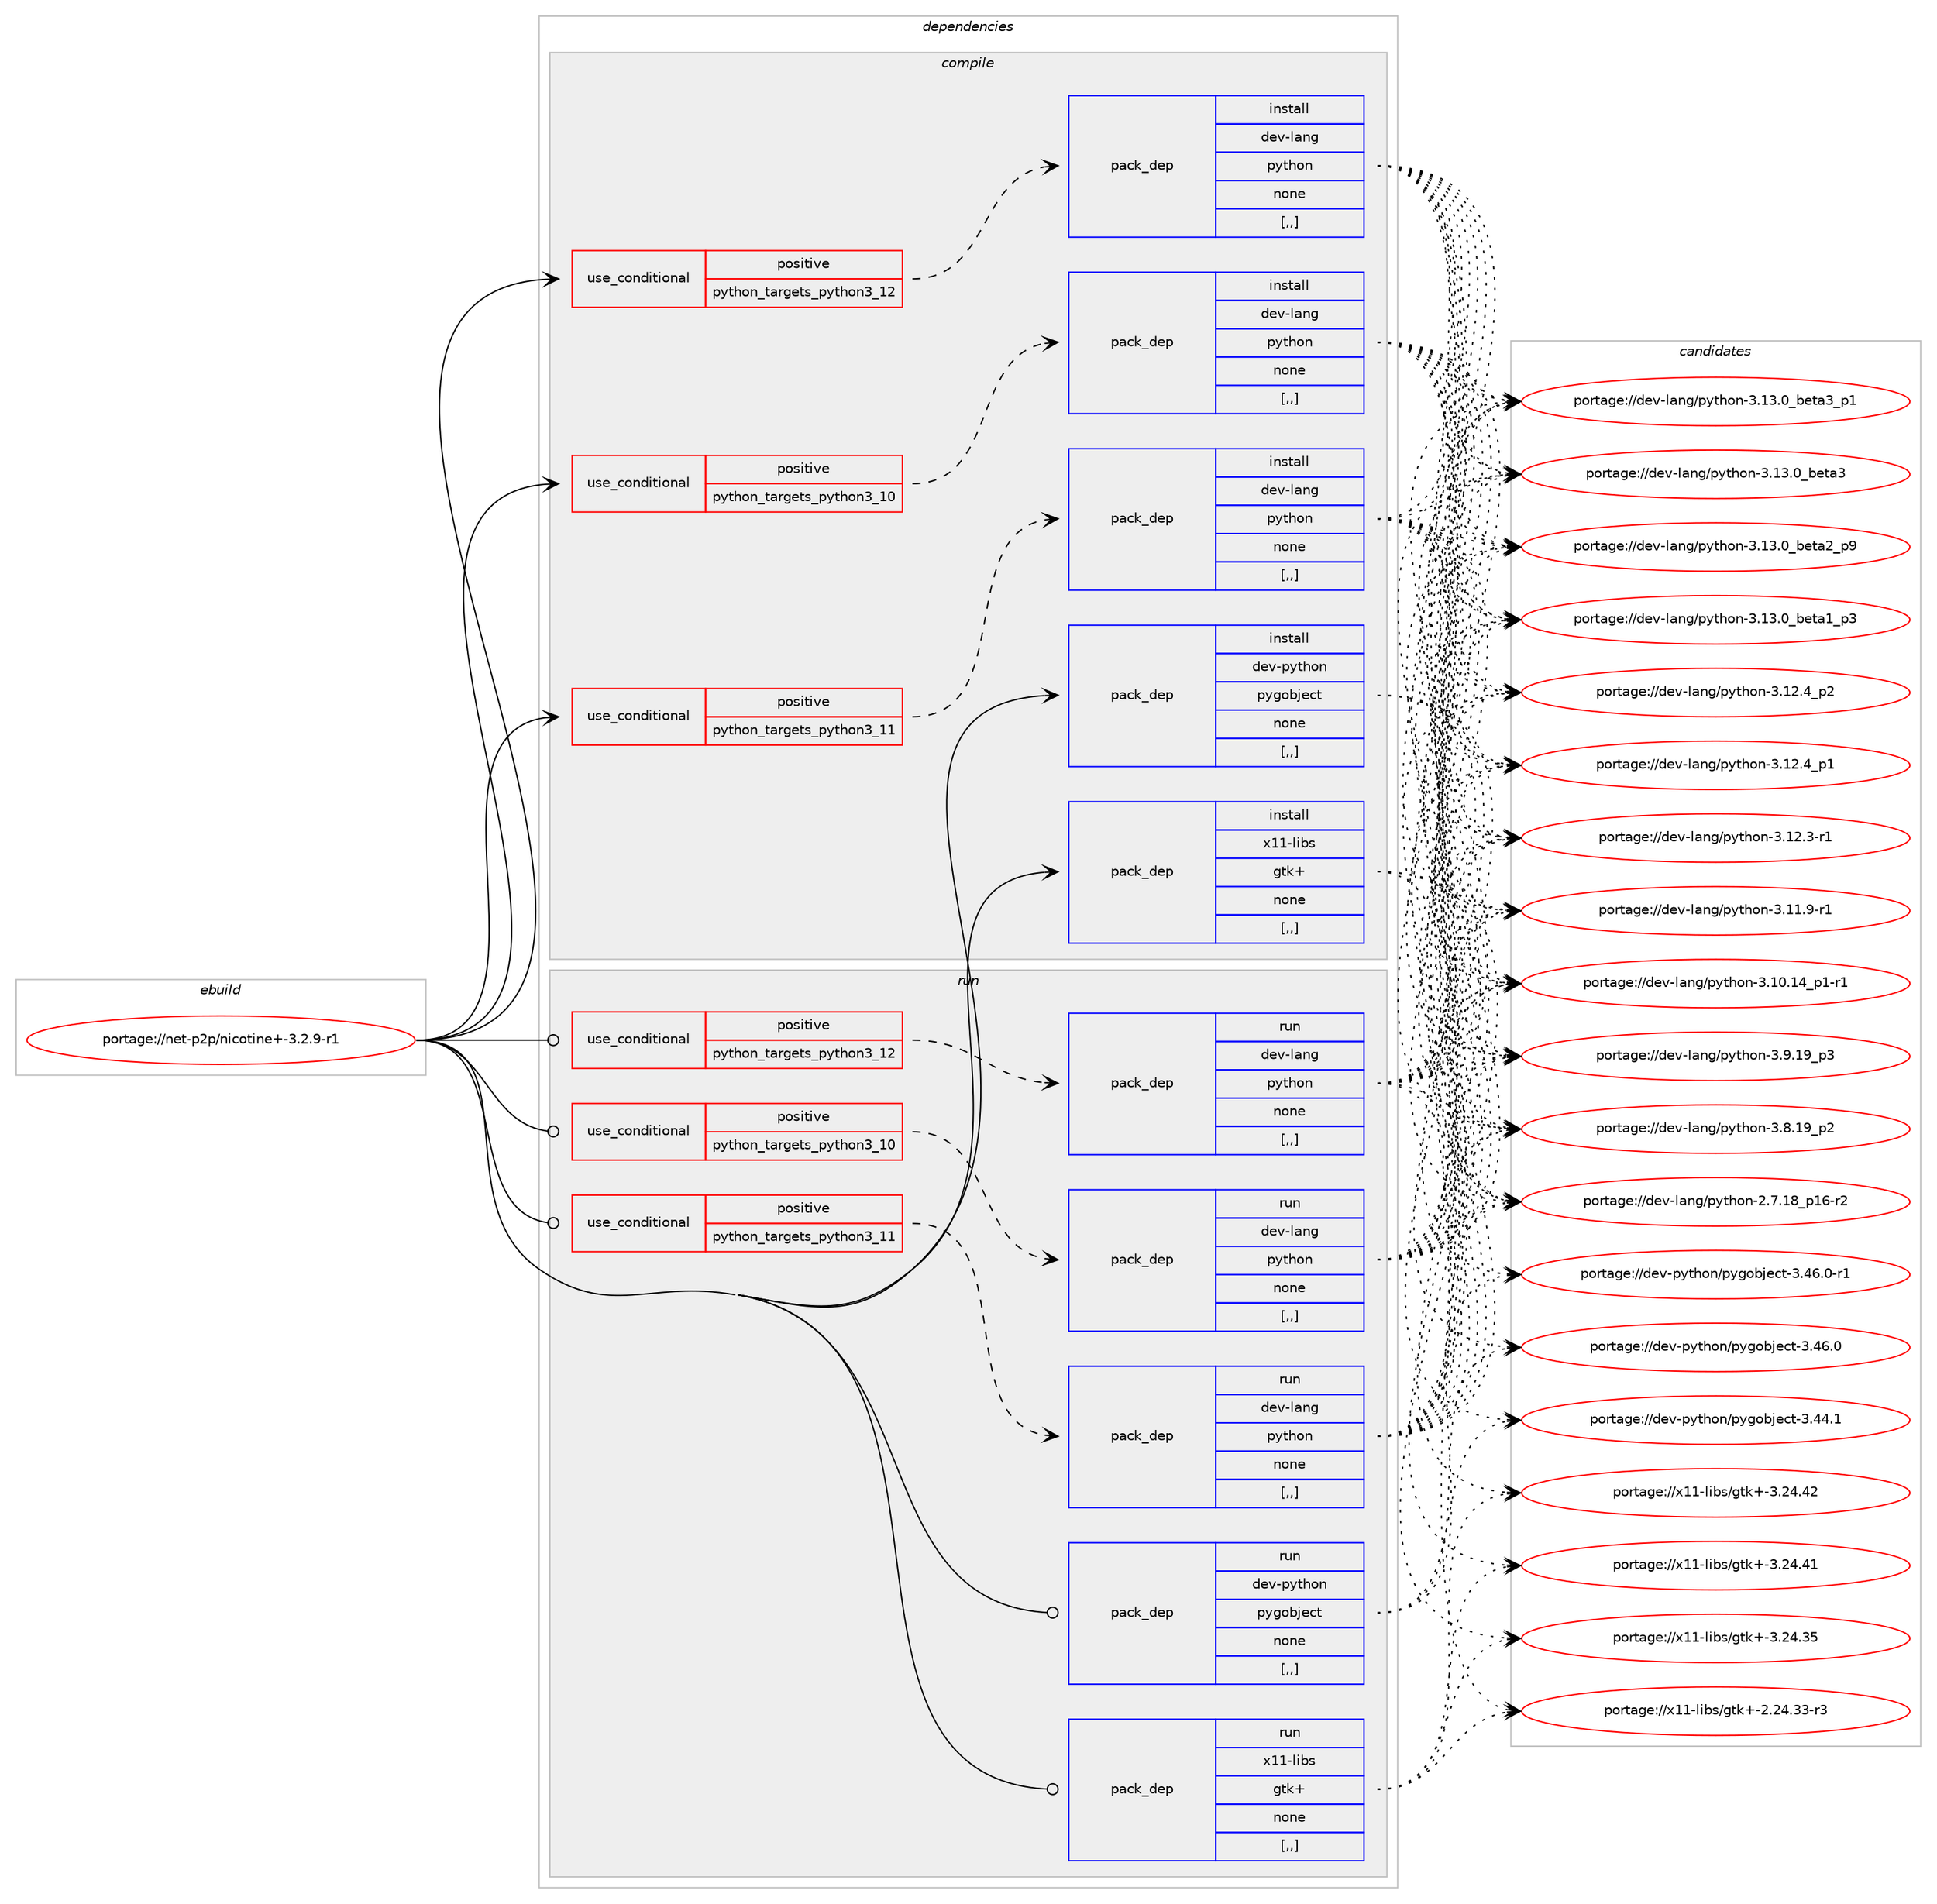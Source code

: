 digraph prolog {

# *************
# Graph options
# *************

newrank=true;
concentrate=true;
compound=true;
graph [rankdir=LR,fontname=Helvetica,fontsize=10,ranksep=1.5];#, ranksep=2.5, nodesep=0.2];
edge  [arrowhead=vee];
node  [fontname=Helvetica,fontsize=10];

# **********
# The ebuild
# **********

subgraph cluster_leftcol {
color=gray;
label=<<i>ebuild</i>>;
id [label="portage://net-p2p/nicotine+-3.2.9-r1", color=red, width=4, href="../net-p2p/nicotine+-3.2.9-r1.svg"];
}

# ****************
# The dependencies
# ****************

subgraph cluster_midcol {
color=gray;
label=<<i>dependencies</i>>;
subgraph cluster_compile {
fillcolor="#eeeeee";
style=filled;
label=<<i>compile</i>>;
subgraph cond100185 {
dependency380014 [label=<<TABLE BORDER="0" CELLBORDER="1" CELLSPACING="0" CELLPADDING="4"><TR><TD ROWSPAN="3" CELLPADDING="10">use_conditional</TD></TR><TR><TD>positive</TD></TR><TR><TD>python_targets_python3_10</TD></TR></TABLE>>, shape=none, color=red];
subgraph pack277068 {
dependency380015 [label=<<TABLE BORDER="0" CELLBORDER="1" CELLSPACING="0" CELLPADDING="4" WIDTH="220"><TR><TD ROWSPAN="6" CELLPADDING="30">pack_dep</TD></TR><TR><TD WIDTH="110">install</TD></TR><TR><TD>dev-lang</TD></TR><TR><TD>python</TD></TR><TR><TD>none</TD></TR><TR><TD>[,,]</TD></TR></TABLE>>, shape=none, color=blue];
}
dependency380014:e -> dependency380015:w [weight=20,style="dashed",arrowhead="vee"];
}
id:e -> dependency380014:w [weight=20,style="solid",arrowhead="vee"];
subgraph cond100186 {
dependency380016 [label=<<TABLE BORDER="0" CELLBORDER="1" CELLSPACING="0" CELLPADDING="4"><TR><TD ROWSPAN="3" CELLPADDING="10">use_conditional</TD></TR><TR><TD>positive</TD></TR><TR><TD>python_targets_python3_11</TD></TR></TABLE>>, shape=none, color=red];
subgraph pack277069 {
dependency380017 [label=<<TABLE BORDER="0" CELLBORDER="1" CELLSPACING="0" CELLPADDING="4" WIDTH="220"><TR><TD ROWSPAN="6" CELLPADDING="30">pack_dep</TD></TR><TR><TD WIDTH="110">install</TD></TR><TR><TD>dev-lang</TD></TR><TR><TD>python</TD></TR><TR><TD>none</TD></TR><TR><TD>[,,]</TD></TR></TABLE>>, shape=none, color=blue];
}
dependency380016:e -> dependency380017:w [weight=20,style="dashed",arrowhead="vee"];
}
id:e -> dependency380016:w [weight=20,style="solid",arrowhead="vee"];
subgraph cond100187 {
dependency380018 [label=<<TABLE BORDER="0" CELLBORDER="1" CELLSPACING="0" CELLPADDING="4"><TR><TD ROWSPAN="3" CELLPADDING="10">use_conditional</TD></TR><TR><TD>positive</TD></TR><TR><TD>python_targets_python3_12</TD></TR></TABLE>>, shape=none, color=red];
subgraph pack277070 {
dependency380019 [label=<<TABLE BORDER="0" CELLBORDER="1" CELLSPACING="0" CELLPADDING="4" WIDTH="220"><TR><TD ROWSPAN="6" CELLPADDING="30">pack_dep</TD></TR><TR><TD WIDTH="110">install</TD></TR><TR><TD>dev-lang</TD></TR><TR><TD>python</TD></TR><TR><TD>none</TD></TR><TR><TD>[,,]</TD></TR></TABLE>>, shape=none, color=blue];
}
dependency380018:e -> dependency380019:w [weight=20,style="dashed",arrowhead="vee"];
}
id:e -> dependency380018:w [weight=20,style="solid",arrowhead="vee"];
subgraph pack277071 {
dependency380020 [label=<<TABLE BORDER="0" CELLBORDER="1" CELLSPACING="0" CELLPADDING="4" WIDTH="220"><TR><TD ROWSPAN="6" CELLPADDING="30">pack_dep</TD></TR><TR><TD WIDTH="110">install</TD></TR><TR><TD>dev-python</TD></TR><TR><TD>pygobject</TD></TR><TR><TD>none</TD></TR><TR><TD>[,,]</TD></TR></TABLE>>, shape=none, color=blue];
}
id:e -> dependency380020:w [weight=20,style="solid",arrowhead="vee"];
subgraph pack277072 {
dependency380021 [label=<<TABLE BORDER="0" CELLBORDER="1" CELLSPACING="0" CELLPADDING="4" WIDTH="220"><TR><TD ROWSPAN="6" CELLPADDING="30">pack_dep</TD></TR><TR><TD WIDTH="110">install</TD></TR><TR><TD>x11-libs</TD></TR><TR><TD>gtk+</TD></TR><TR><TD>none</TD></TR><TR><TD>[,,]</TD></TR></TABLE>>, shape=none, color=blue];
}
id:e -> dependency380021:w [weight=20,style="solid",arrowhead="vee"];
}
subgraph cluster_compileandrun {
fillcolor="#eeeeee";
style=filled;
label=<<i>compile and run</i>>;
}
subgraph cluster_run {
fillcolor="#eeeeee";
style=filled;
label=<<i>run</i>>;
subgraph cond100188 {
dependency380022 [label=<<TABLE BORDER="0" CELLBORDER="1" CELLSPACING="0" CELLPADDING="4"><TR><TD ROWSPAN="3" CELLPADDING="10">use_conditional</TD></TR><TR><TD>positive</TD></TR><TR><TD>python_targets_python3_10</TD></TR></TABLE>>, shape=none, color=red];
subgraph pack277073 {
dependency380023 [label=<<TABLE BORDER="0" CELLBORDER="1" CELLSPACING="0" CELLPADDING="4" WIDTH="220"><TR><TD ROWSPAN="6" CELLPADDING="30">pack_dep</TD></TR><TR><TD WIDTH="110">run</TD></TR><TR><TD>dev-lang</TD></TR><TR><TD>python</TD></TR><TR><TD>none</TD></TR><TR><TD>[,,]</TD></TR></TABLE>>, shape=none, color=blue];
}
dependency380022:e -> dependency380023:w [weight=20,style="dashed",arrowhead="vee"];
}
id:e -> dependency380022:w [weight=20,style="solid",arrowhead="odot"];
subgraph cond100189 {
dependency380024 [label=<<TABLE BORDER="0" CELLBORDER="1" CELLSPACING="0" CELLPADDING="4"><TR><TD ROWSPAN="3" CELLPADDING="10">use_conditional</TD></TR><TR><TD>positive</TD></TR><TR><TD>python_targets_python3_11</TD></TR></TABLE>>, shape=none, color=red];
subgraph pack277074 {
dependency380025 [label=<<TABLE BORDER="0" CELLBORDER="1" CELLSPACING="0" CELLPADDING="4" WIDTH="220"><TR><TD ROWSPAN="6" CELLPADDING="30">pack_dep</TD></TR><TR><TD WIDTH="110">run</TD></TR><TR><TD>dev-lang</TD></TR><TR><TD>python</TD></TR><TR><TD>none</TD></TR><TR><TD>[,,]</TD></TR></TABLE>>, shape=none, color=blue];
}
dependency380024:e -> dependency380025:w [weight=20,style="dashed",arrowhead="vee"];
}
id:e -> dependency380024:w [weight=20,style="solid",arrowhead="odot"];
subgraph cond100190 {
dependency380026 [label=<<TABLE BORDER="0" CELLBORDER="1" CELLSPACING="0" CELLPADDING="4"><TR><TD ROWSPAN="3" CELLPADDING="10">use_conditional</TD></TR><TR><TD>positive</TD></TR><TR><TD>python_targets_python3_12</TD></TR></TABLE>>, shape=none, color=red];
subgraph pack277075 {
dependency380027 [label=<<TABLE BORDER="0" CELLBORDER="1" CELLSPACING="0" CELLPADDING="4" WIDTH="220"><TR><TD ROWSPAN="6" CELLPADDING="30">pack_dep</TD></TR><TR><TD WIDTH="110">run</TD></TR><TR><TD>dev-lang</TD></TR><TR><TD>python</TD></TR><TR><TD>none</TD></TR><TR><TD>[,,]</TD></TR></TABLE>>, shape=none, color=blue];
}
dependency380026:e -> dependency380027:w [weight=20,style="dashed",arrowhead="vee"];
}
id:e -> dependency380026:w [weight=20,style="solid",arrowhead="odot"];
subgraph pack277076 {
dependency380028 [label=<<TABLE BORDER="0" CELLBORDER="1" CELLSPACING="0" CELLPADDING="4" WIDTH="220"><TR><TD ROWSPAN="6" CELLPADDING="30">pack_dep</TD></TR><TR><TD WIDTH="110">run</TD></TR><TR><TD>dev-python</TD></TR><TR><TD>pygobject</TD></TR><TR><TD>none</TD></TR><TR><TD>[,,]</TD></TR></TABLE>>, shape=none, color=blue];
}
id:e -> dependency380028:w [weight=20,style="solid",arrowhead="odot"];
subgraph pack277077 {
dependency380029 [label=<<TABLE BORDER="0" CELLBORDER="1" CELLSPACING="0" CELLPADDING="4" WIDTH="220"><TR><TD ROWSPAN="6" CELLPADDING="30">pack_dep</TD></TR><TR><TD WIDTH="110">run</TD></TR><TR><TD>x11-libs</TD></TR><TR><TD>gtk+</TD></TR><TR><TD>none</TD></TR><TR><TD>[,,]</TD></TR></TABLE>>, shape=none, color=blue];
}
id:e -> dependency380029:w [weight=20,style="solid",arrowhead="odot"];
}
}

# **************
# The candidates
# **************

subgraph cluster_choices {
rank=same;
color=gray;
label=<<i>candidates</i>>;

subgraph choice277068 {
color=black;
nodesep=1;
choice10010111845108971101034711212111610411111045514649514648959810111697519511249 [label="portage://dev-lang/python-3.13.0_beta3_p1", color=red, width=4,href="../dev-lang/python-3.13.0_beta3_p1.svg"];
choice1001011184510897110103471121211161041111104551464951464895981011169751 [label="portage://dev-lang/python-3.13.0_beta3", color=red, width=4,href="../dev-lang/python-3.13.0_beta3.svg"];
choice10010111845108971101034711212111610411111045514649514648959810111697509511257 [label="portage://dev-lang/python-3.13.0_beta2_p9", color=red, width=4,href="../dev-lang/python-3.13.0_beta2_p9.svg"];
choice10010111845108971101034711212111610411111045514649514648959810111697499511251 [label="portage://dev-lang/python-3.13.0_beta1_p3", color=red, width=4,href="../dev-lang/python-3.13.0_beta1_p3.svg"];
choice100101118451089711010347112121116104111110455146495046529511250 [label="portage://dev-lang/python-3.12.4_p2", color=red, width=4,href="../dev-lang/python-3.12.4_p2.svg"];
choice100101118451089711010347112121116104111110455146495046529511249 [label="portage://dev-lang/python-3.12.4_p1", color=red, width=4,href="../dev-lang/python-3.12.4_p1.svg"];
choice100101118451089711010347112121116104111110455146495046514511449 [label="portage://dev-lang/python-3.12.3-r1", color=red, width=4,href="../dev-lang/python-3.12.3-r1.svg"];
choice100101118451089711010347112121116104111110455146494946574511449 [label="portage://dev-lang/python-3.11.9-r1", color=red, width=4,href="../dev-lang/python-3.11.9-r1.svg"];
choice100101118451089711010347112121116104111110455146494846495295112494511449 [label="portage://dev-lang/python-3.10.14_p1-r1", color=red, width=4,href="../dev-lang/python-3.10.14_p1-r1.svg"];
choice100101118451089711010347112121116104111110455146574649579511251 [label="portage://dev-lang/python-3.9.19_p3", color=red, width=4,href="../dev-lang/python-3.9.19_p3.svg"];
choice100101118451089711010347112121116104111110455146564649579511250 [label="portage://dev-lang/python-3.8.19_p2", color=red, width=4,href="../dev-lang/python-3.8.19_p2.svg"];
choice100101118451089711010347112121116104111110455046554649569511249544511450 [label="portage://dev-lang/python-2.7.18_p16-r2", color=red, width=4,href="../dev-lang/python-2.7.18_p16-r2.svg"];
dependency380015:e -> choice10010111845108971101034711212111610411111045514649514648959810111697519511249:w [style=dotted,weight="100"];
dependency380015:e -> choice1001011184510897110103471121211161041111104551464951464895981011169751:w [style=dotted,weight="100"];
dependency380015:e -> choice10010111845108971101034711212111610411111045514649514648959810111697509511257:w [style=dotted,weight="100"];
dependency380015:e -> choice10010111845108971101034711212111610411111045514649514648959810111697499511251:w [style=dotted,weight="100"];
dependency380015:e -> choice100101118451089711010347112121116104111110455146495046529511250:w [style=dotted,weight="100"];
dependency380015:e -> choice100101118451089711010347112121116104111110455146495046529511249:w [style=dotted,weight="100"];
dependency380015:e -> choice100101118451089711010347112121116104111110455146495046514511449:w [style=dotted,weight="100"];
dependency380015:e -> choice100101118451089711010347112121116104111110455146494946574511449:w [style=dotted,weight="100"];
dependency380015:e -> choice100101118451089711010347112121116104111110455146494846495295112494511449:w [style=dotted,weight="100"];
dependency380015:e -> choice100101118451089711010347112121116104111110455146574649579511251:w [style=dotted,weight="100"];
dependency380015:e -> choice100101118451089711010347112121116104111110455146564649579511250:w [style=dotted,weight="100"];
dependency380015:e -> choice100101118451089711010347112121116104111110455046554649569511249544511450:w [style=dotted,weight="100"];
}
subgraph choice277069 {
color=black;
nodesep=1;
choice10010111845108971101034711212111610411111045514649514648959810111697519511249 [label="portage://dev-lang/python-3.13.0_beta3_p1", color=red, width=4,href="../dev-lang/python-3.13.0_beta3_p1.svg"];
choice1001011184510897110103471121211161041111104551464951464895981011169751 [label="portage://dev-lang/python-3.13.0_beta3", color=red, width=4,href="../dev-lang/python-3.13.0_beta3.svg"];
choice10010111845108971101034711212111610411111045514649514648959810111697509511257 [label="portage://dev-lang/python-3.13.0_beta2_p9", color=red, width=4,href="../dev-lang/python-3.13.0_beta2_p9.svg"];
choice10010111845108971101034711212111610411111045514649514648959810111697499511251 [label="portage://dev-lang/python-3.13.0_beta1_p3", color=red, width=4,href="../dev-lang/python-3.13.0_beta1_p3.svg"];
choice100101118451089711010347112121116104111110455146495046529511250 [label="portage://dev-lang/python-3.12.4_p2", color=red, width=4,href="../dev-lang/python-3.12.4_p2.svg"];
choice100101118451089711010347112121116104111110455146495046529511249 [label="portage://dev-lang/python-3.12.4_p1", color=red, width=4,href="../dev-lang/python-3.12.4_p1.svg"];
choice100101118451089711010347112121116104111110455146495046514511449 [label="portage://dev-lang/python-3.12.3-r1", color=red, width=4,href="../dev-lang/python-3.12.3-r1.svg"];
choice100101118451089711010347112121116104111110455146494946574511449 [label="portage://dev-lang/python-3.11.9-r1", color=red, width=4,href="../dev-lang/python-3.11.9-r1.svg"];
choice100101118451089711010347112121116104111110455146494846495295112494511449 [label="portage://dev-lang/python-3.10.14_p1-r1", color=red, width=4,href="../dev-lang/python-3.10.14_p1-r1.svg"];
choice100101118451089711010347112121116104111110455146574649579511251 [label="portage://dev-lang/python-3.9.19_p3", color=red, width=4,href="../dev-lang/python-3.9.19_p3.svg"];
choice100101118451089711010347112121116104111110455146564649579511250 [label="portage://dev-lang/python-3.8.19_p2", color=red, width=4,href="../dev-lang/python-3.8.19_p2.svg"];
choice100101118451089711010347112121116104111110455046554649569511249544511450 [label="portage://dev-lang/python-2.7.18_p16-r2", color=red, width=4,href="../dev-lang/python-2.7.18_p16-r2.svg"];
dependency380017:e -> choice10010111845108971101034711212111610411111045514649514648959810111697519511249:w [style=dotted,weight="100"];
dependency380017:e -> choice1001011184510897110103471121211161041111104551464951464895981011169751:w [style=dotted,weight="100"];
dependency380017:e -> choice10010111845108971101034711212111610411111045514649514648959810111697509511257:w [style=dotted,weight="100"];
dependency380017:e -> choice10010111845108971101034711212111610411111045514649514648959810111697499511251:w [style=dotted,weight="100"];
dependency380017:e -> choice100101118451089711010347112121116104111110455146495046529511250:w [style=dotted,weight="100"];
dependency380017:e -> choice100101118451089711010347112121116104111110455146495046529511249:w [style=dotted,weight="100"];
dependency380017:e -> choice100101118451089711010347112121116104111110455146495046514511449:w [style=dotted,weight="100"];
dependency380017:e -> choice100101118451089711010347112121116104111110455146494946574511449:w [style=dotted,weight="100"];
dependency380017:e -> choice100101118451089711010347112121116104111110455146494846495295112494511449:w [style=dotted,weight="100"];
dependency380017:e -> choice100101118451089711010347112121116104111110455146574649579511251:w [style=dotted,weight="100"];
dependency380017:e -> choice100101118451089711010347112121116104111110455146564649579511250:w [style=dotted,weight="100"];
dependency380017:e -> choice100101118451089711010347112121116104111110455046554649569511249544511450:w [style=dotted,weight="100"];
}
subgraph choice277070 {
color=black;
nodesep=1;
choice10010111845108971101034711212111610411111045514649514648959810111697519511249 [label="portage://dev-lang/python-3.13.0_beta3_p1", color=red, width=4,href="../dev-lang/python-3.13.0_beta3_p1.svg"];
choice1001011184510897110103471121211161041111104551464951464895981011169751 [label="portage://dev-lang/python-3.13.0_beta3", color=red, width=4,href="../dev-lang/python-3.13.0_beta3.svg"];
choice10010111845108971101034711212111610411111045514649514648959810111697509511257 [label="portage://dev-lang/python-3.13.0_beta2_p9", color=red, width=4,href="../dev-lang/python-3.13.0_beta2_p9.svg"];
choice10010111845108971101034711212111610411111045514649514648959810111697499511251 [label="portage://dev-lang/python-3.13.0_beta1_p3", color=red, width=4,href="../dev-lang/python-3.13.0_beta1_p3.svg"];
choice100101118451089711010347112121116104111110455146495046529511250 [label="portage://dev-lang/python-3.12.4_p2", color=red, width=4,href="../dev-lang/python-3.12.4_p2.svg"];
choice100101118451089711010347112121116104111110455146495046529511249 [label="portage://dev-lang/python-3.12.4_p1", color=red, width=4,href="../dev-lang/python-3.12.4_p1.svg"];
choice100101118451089711010347112121116104111110455146495046514511449 [label="portage://dev-lang/python-3.12.3-r1", color=red, width=4,href="../dev-lang/python-3.12.3-r1.svg"];
choice100101118451089711010347112121116104111110455146494946574511449 [label="portage://dev-lang/python-3.11.9-r1", color=red, width=4,href="../dev-lang/python-3.11.9-r1.svg"];
choice100101118451089711010347112121116104111110455146494846495295112494511449 [label="portage://dev-lang/python-3.10.14_p1-r1", color=red, width=4,href="../dev-lang/python-3.10.14_p1-r1.svg"];
choice100101118451089711010347112121116104111110455146574649579511251 [label="portage://dev-lang/python-3.9.19_p3", color=red, width=4,href="../dev-lang/python-3.9.19_p3.svg"];
choice100101118451089711010347112121116104111110455146564649579511250 [label="portage://dev-lang/python-3.8.19_p2", color=red, width=4,href="../dev-lang/python-3.8.19_p2.svg"];
choice100101118451089711010347112121116104111110455046554649569511249544511450 [label="portage://dev-lang/python-2.7.18_p16-r2", color=red, width=4,href="../dev-lang/python-2.7.18_p16-r2.svg"];
dependency380019:e -> choice10010111845108971101034711212111610411111045514649514648959810111697519511249:w [style=dotted,weight="100"];
dependency380019:e -> choice1001011184510897110103471121211161041111104551464951464895981011169751:w [style=dotted,weight="100"];
dependency380019:e -> choice10010111845108971101034711212111610411111045514649514648959810111697509511257:w [style=dotted,weight="100"];
dependency380019:e -> choice10010111845108971101034711212111610411111045514649514648959810111697499511251:w [style=dotted,weight="100"];
dependency380019:e -> choice100101118451089711010347112121116104111110455146495046529511250:w [style=dotted,weight="100"];
dependency380019:e -> choice100101118451089711010347112121116104111110455146495046529511249:w [style=dotted,weight="100"];
dependency380019:e -> choice100101118451089711010347112121116104111110455146495046514511449:w [style=dotted,weight="100"];
dependency380019:e -> choice100101118451089711010347112121116104111110455146494946574511449:w [style=dotted,weight="100"];
dependency380019:e -> choice100101118451089711010347112121116104111110455146494846495295112494511449:w [style=dotted,weight="100"];
dependency380019:e -> choice100101118451089711010347112121116104111110455146574649579511251:w [style=dotted,weight="100"];
dependency380019:e -> choice100101118451089711010347112121116104111110455146564649579511250:w [style=dotted,weight="100"];
dependency380019:e -> choice100101118451089711010347112121116104111110455046554649569511249544511450:w [style=dotted,weight="100"];
}
subgraph choice277071 {
color=black;
nodesep=1;
choice10010111845112121116104111110471121211031119810610199116455146525446484511449 [label="portage://dev-python/pygobject-3.46.0-r1", color=red, width=4,href="../dev-python/pygobject-3.46.0-r1.svg"];
choice1001011184511212111610411111047112121103111981061019911645514652544648 [label="portage://dev-python/pygobject-3.46.0", color=red, width=4,href="../dev-python/pygobject-3.46.0.svg"];
choice1001011184511212111610411111047112121103111981061019911645514652524649 [label="portage://dev-python/pygobject-3.44.1", color=red, width=4,href="../dev-python/pygobject-3.44.1.svg"];
dependency380020:e -> choice10010111845112121116104111110471121211031119810610199116455146525446484511449:w [style=dotted,weight="100"];
dependency380020:e -> choice1001011184511212111610411111047112121103111981061019911645514652544648:w [style=dotted,weight="100"];
dependency380020:e -> choice1001011184511212111610411111047112121103111981061019911645514652524649:w [style=dotted,weight="100"];
}
subgraph choice277072 {
color=black;
nodesep=1;
choice1204949451081059811547103116107434551465052465250 [label="portage://x11-libs/gtk+-3.24.42", color=red, width=4,href="../x11-libs/gtk+-3.24.42.svg"];
choice1204949451081059811547103116107434551465052465249 [label="portage://x11-libs/gtk+-3.24.41", color=red, width=4,href="../x11-libs/gtk+-3.24.41.svg"];
choice1204949451081059811547103116107434551465052465153 [label="portage://x11-libs/gtk+-3.24.35", color=red, width=4,href="../x11-libs/gtk+-3.24.35.svg"];
choice12049494510810598115471031161074345504650524651514511451 [label="portage://x11-libs/gtk+-2.24.33-r3", color=red, width=4,href="../x11-libs/gtk+-2.24.33-r3.svg"];
dependency380021:e -> choice1204949451081059811547103116107434551465052465250:w [style=dotted,weight="100"];
dependency380021:e -> choice1204949451081059811547103116107434551465052465249:w [style=dotted,weight="100"];
dependency380021:e -> choice1204949451081059811547103116107434551465052465153:w [style=dotted,weight="100"];
dependency380021:e -> choice12049494510810598115471031161074345504650524651514511451:w [style=dotted,weight="100"];
}
subgraph choice277073 {
color=black;
nodesep=1;
choice10010111845108971101034711212111610411111045514649514648959810111697519511249 [label="portage://dev-lang/python-3.13.0_beta3_p1", color=red, width=4,href="../dev-lang/python-3.13.0_beta3_p1.svg"];
choice1001011184510897110103471121211161041111104551464951464895981011169751 [label="portage://dev-lang/python-3.13.0_beta3", color=red, width=4,href="../dev-lang/python-3.13.0_beta3.svg"];
choice10010111845108971101034711212111610411111045514649514648959810111697509511257 [label="portage://dev-lang/python-3.13.0_beta2_p9", color=red, width=4,href="../dev-lang/python-3.13.0_beta2_p9.svg"];
choice10010111845108971101034711212111610411111045514649514648959810111697499511251 [label="portage://dev-lang/python-3.13.0_beta1_p3", color=red, width=4,href="../dev-lang/python-3.13.0_beta1_p3.svg"];
choice100101118451089711010347112121116104111110455146495046529511250 [label="portage://dev-lang/python-3.12.4_p2", color=red, width=4,href="../dev-lang/python-3.12.4_p2.svg"];
choice100101118451089711010347112121116104111110455146495046529511249 [label="portage://dev-lang/python-3.12.4_p1", color=red, width=4,href="../dev-lang/python-3.12.4_p1.svg"];
choice100101118451089711010347112121116104111110455146495046514511449 [label="portage://dev-lang/python-3.12.3-r1", color=red, width=4,href="../dev-lang/python-3.12.3-r1.svg"];
choice100101118451089711010347112121116104111110455146494946574511449 [label="portage://dev-lang/python-3.11.9-r1", color=red, width=4,href="../dev-lang/python-3.11.9-r1.svg"];
choice100101118451089711010347112121116104111110455146494846495295112494511449 [label="portage://dev-lang/python-3.10.14_p1-r1", color=red, width=4,href="../dev-lang/python-3.10.14_p1-r1.svg"];
choice100101118451089711010347112121116104111110455146574649579511251 [label="portage://dev-lang/python-3.9.19_p3", color=red, width=4,href="../dev-lang/python-3.9.19_p3.svg"];
choice100101118451089711010347112121116104111110455146564649579511250 [label="portage://dev-lang/python-3.8.19_p2", color=red, width=4,href="../dev-lang/python-3.8.19_p2.svg"];
choice100101118451089711010347112121116104111110455046554649569511249544511450 [label="portage://dev-lang/python-2.7.18_p16-r2", color=red, width=4,href="../dev-lang/python-2.7.18_p16-r2.svg"];
dependency380023:e -> choice10010111845108971101034711212111610411111045514649514648959810111697519511249:w [style=dotted,weight="100"];
dependency380023:e -> choice1001011184510897110103471121211161041111104551464951464895981011169751:w [style=dotted,weight="100"];
dependency380023:e -> choice10010111845108971101034711212111610411111045514649514648959810111697509511257:w [style=dotted,weight="100"];
dependency380023:e -> choice10010111845108971101034711212111610411111045514649514648959810111697499511251:w [style=dotted,weight="100"];
dependency380023:e -> choice100101118451089711010347112121116104111110455146495046529511250:w [style=dotted,weight="100"];
dependency380023:e -> choice100101118451089711010347112121116104111110455146495046529511249:w [style=dotted,weight="100"];
dependency380023:e -> choice100101118451089711010347112121116104111110455146495046514511449:w [style=dotted,weight="100"];
dependency380023:e -> choice100101118451089711010347112121116104111110455146494946574511449:w [style=dotted,weight="100"];
dependency380023:e -> choice100101118451089711010347112121116104111110455146494846495295112494511449:w [style=dotted,weight="100"];
dependency380023:e -> choice100101118451089711010347112121116104111110455146574649579511251:w [style=dotted,weight="100"];
dependency380023:e -> choice100101118451089711010347112121116104111110455146564649579511250:w [style=dotted,weight="100"];
dependency380023:e -> choice100101118451089711010347112121116104111110455046554649569511249544511450:w [style=dotted,weight="100"];
}
subgraph choice277074 {
color=black;
nodesep=1;
choice10010111845108971101034711212111610411111045514649514648959810111697519511249 [label="portage://dev-lang/python-3.13.0_beta3_p1", color=red, width=4,href="../dev-lang/python-3.13.0_beta3_p1.svg"];
choice1001011184510897110103471121211161041111104551464951464895981011169751 [label="portage://dev-lang/python-3.13.0_beta3", color=red, width=4,href="../dev-lang/python-3.13.0_beta3.svg"];
choice10010111845108971101034711212111610411111045514649514648959810111697509511257 [label="portage://dev-lang/python-3.13.0_beta2_p9", color=red, width=4,href="../dev-lang/python-3.13.0_beta2_p9.svg"];
choice10010111845108971101034711212111610411111045514649514648959810111697499511251 [label="portage://dev-lang/python-3.13.0_beta1_p3", color=red, width=4,href="../dev-lang/python-3.13.0_beta1_p3.svg"];
choice100101118451089711010347112121116104111110455146495046529511250 [label="portage://dev-lang/python-3.12.4_p2", color=red, width=4,href="../dev-lang/python-3.12.4_p2.svg"];
choice100101118451089711010347112121116104111110455146495046529511249 [label="portage://dev-lang/python-3.12.4_p1", color=red, width=4,href="../dev-lang/python-3.12.4_p1.svg"];
choice100101118451089711010347112121116104111110455146495046514511449 [label="portage://dev-lang/python-3.12.3-r1", color=red, width=4,href="../dev-lang/python-3.12.3-r1.svg"];
choice100101118451089711010347112121116104111110455146494946574511449 [label="portage://dev-lang/python-3.11.9-r1", color=red, width=4,href="../dev-lang/python-3.11.9-r1.svg"];
choice100101118451089711010347112121116104111110455146494846495295112494511449 [label="portage://dev-lang/python-3.10.14_p1-r1", color=red, width=4,href="../dev-lang/python-3.10.14_p1-r1.svg"];
choice100101118451089711010347112121116104111110455146574649579511251 [label="portage://dev-lang/python-3.9.19_p3", color=red, width=4,href="../dev-lang/python-3.9.19_p3.svg"];
choice100101118451089711010347112121116104111110455146564649579511250 [label="portage://dev-lang/python-3.8.19_p2", color=red, width=4,href="../dev-lang/python-3.8.19_p2.svg"];
choice100101118451089711010347112121116104111110455046554649569511249544511450 [label="portage://dev-lang/python-2.7.18_p16-r2", color=red, width=4,href="../dev-lang/python-2.7.18_p16-r2.svg"];
dependency380025:e -> choice10010111845108971101034711212111610411111045514649514648959810111697519511249:w [style=dotted,weight="100"];
dependency380025:e -> choice1001011184510897110103471121211161041111104551464951464895981011169751:w [style=dotted,weight="100"];
dependency380025:e -> choice10010111845108971101034711212111610411111045514649514648959810111697509511257:w [style=dotted,weight="100"];
dependency380025:e -> choice10010111845108971101034711212111610411111045514649514648959810111697499511251:w [style=dotted,weight="100"];
dependency380025:e -> choice100101118451089711010347112121116104111110455146495046529511250:w [style=dotted,weight="100"];
dependency380025:e -> choice100101118451089711010347112121116104111110455146495046529511249:w [style=dotted,weight="100"];
dependency380025:e -> choice100101118451089711010347112121116104111110455146495046514511449:w [style=dotted,weight="100"];
dependency380025:e -> choice100101118451089711010347112121116104111110455146494946574511449:w [style=dotted,weight="100"];
dependency380025:e -> choice100101118451089711010347112121116104111110455146494846495295112494511449:w [style=dotted,weight="100"];
dependency380025:e -> choice100101118451089711010347112121116104111110455146574649579511251:w [style=dotted,weight="100"];
dependency380025:e -> choice100101118451089711010347112121116104111110455146564649579511250:w [style=dotted,weight="100"];
dependency380025:e -> choice100101118451089711010347112121116104111110455046554649569511249544511450:w [style=dotted,weight="100"];
}
subgraph choice277075 {
color=black;
nodesep=1;
choice10010111845108971101034711212111610411111045514649514648959810111697519511249 [label="portage://dev-lang/python-3.13.0_beta3_p1", color=red, width=4,href="../dev-lang/python-3.13.0_beta3_p1.svg"];
choice1001011184510897110103471121211161041111104551464951464895981011169751 [label="portage://dev-lang/python-3.13.0_beta3", color=red, width=4,href="../dev-lang/python-3.13.0_beta3.svg"];
choice10010111845108971101034711212111610411111045514649514648959810111697509511257 [label="portage://dev-lang/python-3.13.0_beta2_p9", color=red, width=4,href="../dev-lang/python-3.13.0_beta2_p9.svg"];
choice10010111845108971101034711212111610411111045514649514648959810111697499511251 [label="portage://dev-lang/python-3.13.0_beta1_p3", color=red, width=4,href="../dev-lang/python-3.13.0_beta1_p3.svg"];
choice100101118451089711010347112121116104111110455146495046529511250 [label="portage://dev-lang/python-3.12.4_p2", color=red, width=4,href="../dev-lang/python-3.12.4_p2.svg"];
choice100101118451089711010347112121116104111110455146495046529511249 [label="portage://dev-lang/python-3.12.4_p1", color=red, width=4,href="../dev-lang/python-3.12.4_p1.svg"];
choice100101118451089711010347112121116104111110455146495046514511449 [label="portage://dev-lang/python-3.12.3-r1", color=red, width=4,href="../dev-lang/python-3.12.3-r1.svg"];
choice100101118451089711010347112121116104111110455146494946574511449 [label="portage://dev-lang/python-3.11.9-r1", color=red, width=4,href="../dev-lang/python-3.11.9-r1.svg"];
choice100101118451089711010347112121116104111110455146494846495295112494511449 [label="portage://dev-lang/python-3.10.14_p1-r1", color=red, width=4,href="../dev-lang/python-3.10.14_p1-r1.svg"];
choice100101118451089711010347112121116104111110455146574649579511251 [label="portage://dev-lang/python-3.9.19_p3", color=red, width=4,href="../dev-lang/python-3.9.19_p3.svg"];
choice100101118451089711010347112121116104111110455146564649579511250 [label="portage://dev-lang/python-3.8.19_p2", color=red, width=4,href="../dev-lang/python-3.8.19_p2.svg"];
choice100101118451089711010347112121116104111110455046554649569511249544511450 [label="portage://dev-lang/python-2.7.18_p16-r2", color=red, width=4,href="../dev-lang/python-2.7.18_p16-r2.svg"];
dependency380027:e -> choice10010111845108971101034711212111610411111045514649514648959810111697519511249:w [style=dotted,weight="100"];
dependency380027:e -> choice1001011184510897110103471121211161041111104551464951464895981011169751:w [style=dotted,weight="100"];
dependency380027:e -> choice10010111845108971101034711212111610411111045514649514648959810111697509511257:w [style=dotted,weight="100"];
dependency380027:e -> choice10010111845108971101034711212111610411111045514649514648959810111697499511251:w [style=dotted,weight="100"];
dependency380027:e -> choice100101118451089711010347112121116104111110455146495046529511250:w [style=dotted,weight="100"];
dependency380027:e -> choice100101118451089711010347112121116104111110455146495046529511249:w [style=dotted,weight="100"];
dependency380027:e -> choice100101118451089711010347112121116104111110455146495046514511449:w [style=dotted,weight="100"];
dependency380027:e -> choice100101118451089711010347112121116104111110455146494946574511449:w [style=dotted,weight="100"];
dependency380027:e -> choice100101118451089711010347112121116104111110455146494846495295112494511449:w [style=dotted,weight="100"];
dependency380027:e -> choice100101118451089711010347112121116104111110455146574649579511251:w [style=dotted,weight="100"];
dependency380027:e -> choice100101118451089711010347112121116104111110455146564649579511250:w [style=dotted,weight="100"];
dependency380027:e -> choice100101118451089711010347112121116104111110455046554649569511249544511450:w [style=dotted,weight="100"];
}
subgraph choice277076 {
color=black;
nodesep=1;
choice10010111845112121116104111110471121211031119810610199116455146525446484511449 [label="portage://dev-python/pygobject-3.46.0-r1", color=red, width=4,href="../dev-python/pygobject-3.46.0-r1.svg"];
choice1001011184511212111610411111047112121103111981061019911645514652544648 [label="portage://dev-python/pygobject-3.46.0", color=red, width=4,href="../dev-python/pygobject-3.46.0.svg"];
choice1001011184511212111610411111047112121103111981061019911645514652524649 [label="portage://dev-python/pygobject-3.44.1", color=red, width=4,href="../dev-python/pygobject-3.44.1.svg"];
dependency380028:e -> choice10010111845112121116104111110471121211031119810610199116455146525446484511449:w [style=dotted,weight="100"];
dependency380028:e -> choice1001011184511212111610411111047112121103111981061019911645514652544648:w [style=dotted,weight="100"];
dependency380028:e -> choice1001011184511212111610411111047112121103111981061019911645514652524649:w [style=dotted,weight="100"];
}
subgraph choice277077 {
color=black;
nodesep=1;
choice1204949451081059811547103116107434551465052465250 [label="portage://x11-libs/gtk+-3.24.42", color=red, width=4,href="../x11-libs/gtk+-3.24.42.svg"];
choice1204949451081059811547103116107434551465052465249 [label="portage://x11-libs/gtk+-3.24.41", color=red, width=4,href="../x11-libs/gtk+-3.24.41.svg"];
choice1204949451081059811547103116107434551465052465153 [label="portage://x11-libs/gtk+-3.24.35", color=red, width=4,href="../x11-libs/gtk+-3.24.35.svg"];
choice12049494510810598115471031161074345504650524651514511451 [label="portage://x11-libs/gtk+-2.24.33-r3", color=red, width=4,href="../x11-libs/gtk+-2.24.33-r3.svg"];
dependency380029:e -> choice1204949451081059811547103116107434551465052465250:w [style=dotted,weight="100"];
dependency380029:e -> choice1204949451081059811547103116107434551465052465249:w [style=dotted,weight="100"];
dependency380029:e -> choice1204949451081059811547103116107434551465052465153:w [style=dotted,weight="100"];
dependency380029:e -> choice12049494510810598115471031161074345504650524651514511451:w [style=dotted,weight="100"];
}
}

}
